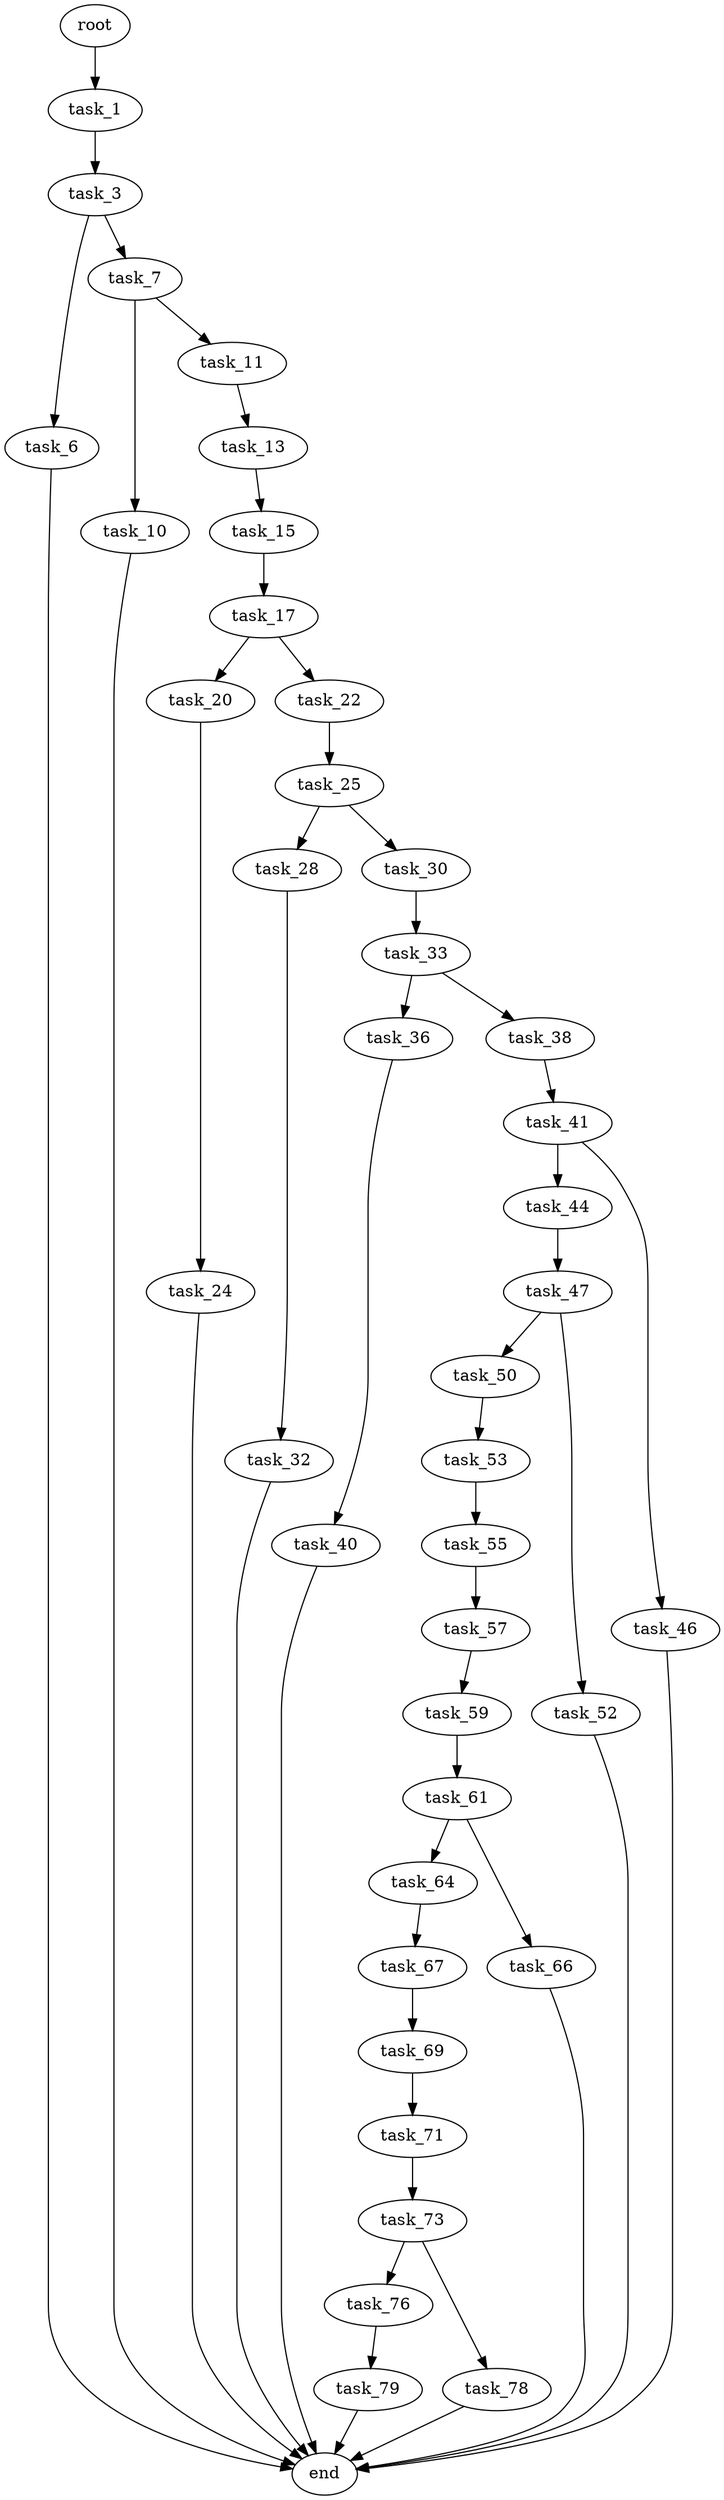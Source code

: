 digraph G {
  root [size="0.000000"];
  task_1 [size="37776728358.000000"];
  task_3 [size="7408597794.000000"];
  task_6 [size="7955346877.000000"];
  task_7 [size="2290762822.000000"];
  task_10 [size="84698734650.000000"];
  task_11 [size="782757789696.000000"];
  task_13 [size="632235110500.000000"];
  task_15 [size="103856569578.000000"];
  task_17 [size="68719476736.000000"];
  task_20 [size="11924687681.000000"];
  task_22 [size="368293445632.000000"];
  task_24 [size="13387425289.000000"];
  task_25 [size="134217728000.000000"];
  task_28 [size="3238416730.000000"];
  task_30 [size="23797996277.000000"];
  task_32 [size="26175934954.000000"];
  task_33 [size="15916007663.000000"];
  task_36 [size="5948990943.000000"];
  task_38 [size="28991029248.000000"];
  task_40 [size="368293445632.000000"];
  task_41 [size="1073741824000.000000"];
  task_44 [size="205044022495.000000"];
  task_46 [size="6673643225.000000"];
  task_47 [size="1568416376.000000"];
  task_50 [size="11069736247.000000"];
  task_52 [size="134217728000.000000"];
  task_53 [size="717367307965.000000"];
  task_55 [size="640849041722.000000"];
  task_57 [size="28991029248.000000"];
  task_59 [size="368293445632.000000"];
  task_61 [size="1635110042.000000"];
  task_64 [size="1854345618.000000"];
  task_66 [size="784223485939.000000"];
  task_67 [size="673077934835.000000"];
  task_69 [size="134217728000.000000"];
  task_71 [size="436160762390.000000"];
  task_73 [size="43104133607.000000"];
  task_76 [size="24594938313.000000"];
  task_78 [size="491483047012.000000"];
  task_79 [size="486964680963.000000"];
  end [size="0.000000"];

  root -> task_1 [size="1.000000"];
  task_1 -> task_3 [size="679477248.000000"];
  task_3 -> task_6 [size="134217728.000000"];
  task_3 -> task_7 [size="134217728.000000"];
  task_6 -> end [size="1.000000"];
  task_7 -> task_10 [size="134217728.000000"];
  task_7 -> task_11 [size="134217728.000000"];
  task_10 -> end [size="1.000000"];
  task_11 -> task_13 [size="679477248.000000"];
  task_13 -> task_15 [size="679477248.000000"];
  task_15 -> task_17 [size="75497472.000000"];
  task_17 -> task_20 [size="134217728.000000"];
  task_17 -> task_22 [size="134217728.000000"];
  task_20 -> task_24 [size="301989888.000000"];
  task_22 -> task_25 [size="411041792.000000"];
  task_24 -> end [size="1.000000"];
  task_25 -> task_28 [size="209715200.000000"];
  task_25 -> task_30 [size="209715200.000000"];
  task_28 -> task_32 [size="75497472.000000"];
  task_30 -> task_33 [size="411041792.000000"];
  task_32 -> end [size="1.000000"];
  task_33 -> task_36 [size="536870912.000000"];
  task_33 -> task_38 [size="536870912.000000"];
  task_36 -> task_40 [size="134217728.000000"];
  task_38 -> task_41 [size="75497472.000000"];
  task_40 -> end [size="1.000000"];
  task_41 -> task_44 [size="838860800.000000"];
  task_41 -> task_46 [size="838860800.000000"];
  task_44 -> task_47 [size="134217728.000000"];
  task_46 -> end [size="1.000000"];
  task_47 -> task_50 [size="33554432.000000"];
  task_47 -> task_52 [size="33554432.000000"];
  task_50 -> task_53 [size="209715200.000000"];
  task_52 -> end [size="1.000000"];
  task_53 -> task_55 [size="679477248.000000"];
  task_55 -> task_57 [size="536870912.000000"];
  task_57 -> task_59 [size="75497472.000000"];
  task_59 -> task_61 [size="411041792.000000"];
  task_61 -> task_64 [size="33554432.000000"];
  task_61 -> task_66 [size="33554432.000000"];
  task_64 -> task_67 [size="33554432.000000"];
  task_66 -> end [size="1.000000"];
  task_67 -> task_69 [size="411041792.000000"];
  task_69 -> task_71 [size="209715200.000000"];
  task_71 -> task_73 [size="301989888.000000"];
  task_73 -> task_76 [size="33554432.000000"];
  task_73 -> task_78 [size="33554432.000000"];
  task_76 -> task_79 [size="536870912.000000"];
  task_78 -> end [size="1.000000"];
  task_79 -> end [size="1.000000"];
}
